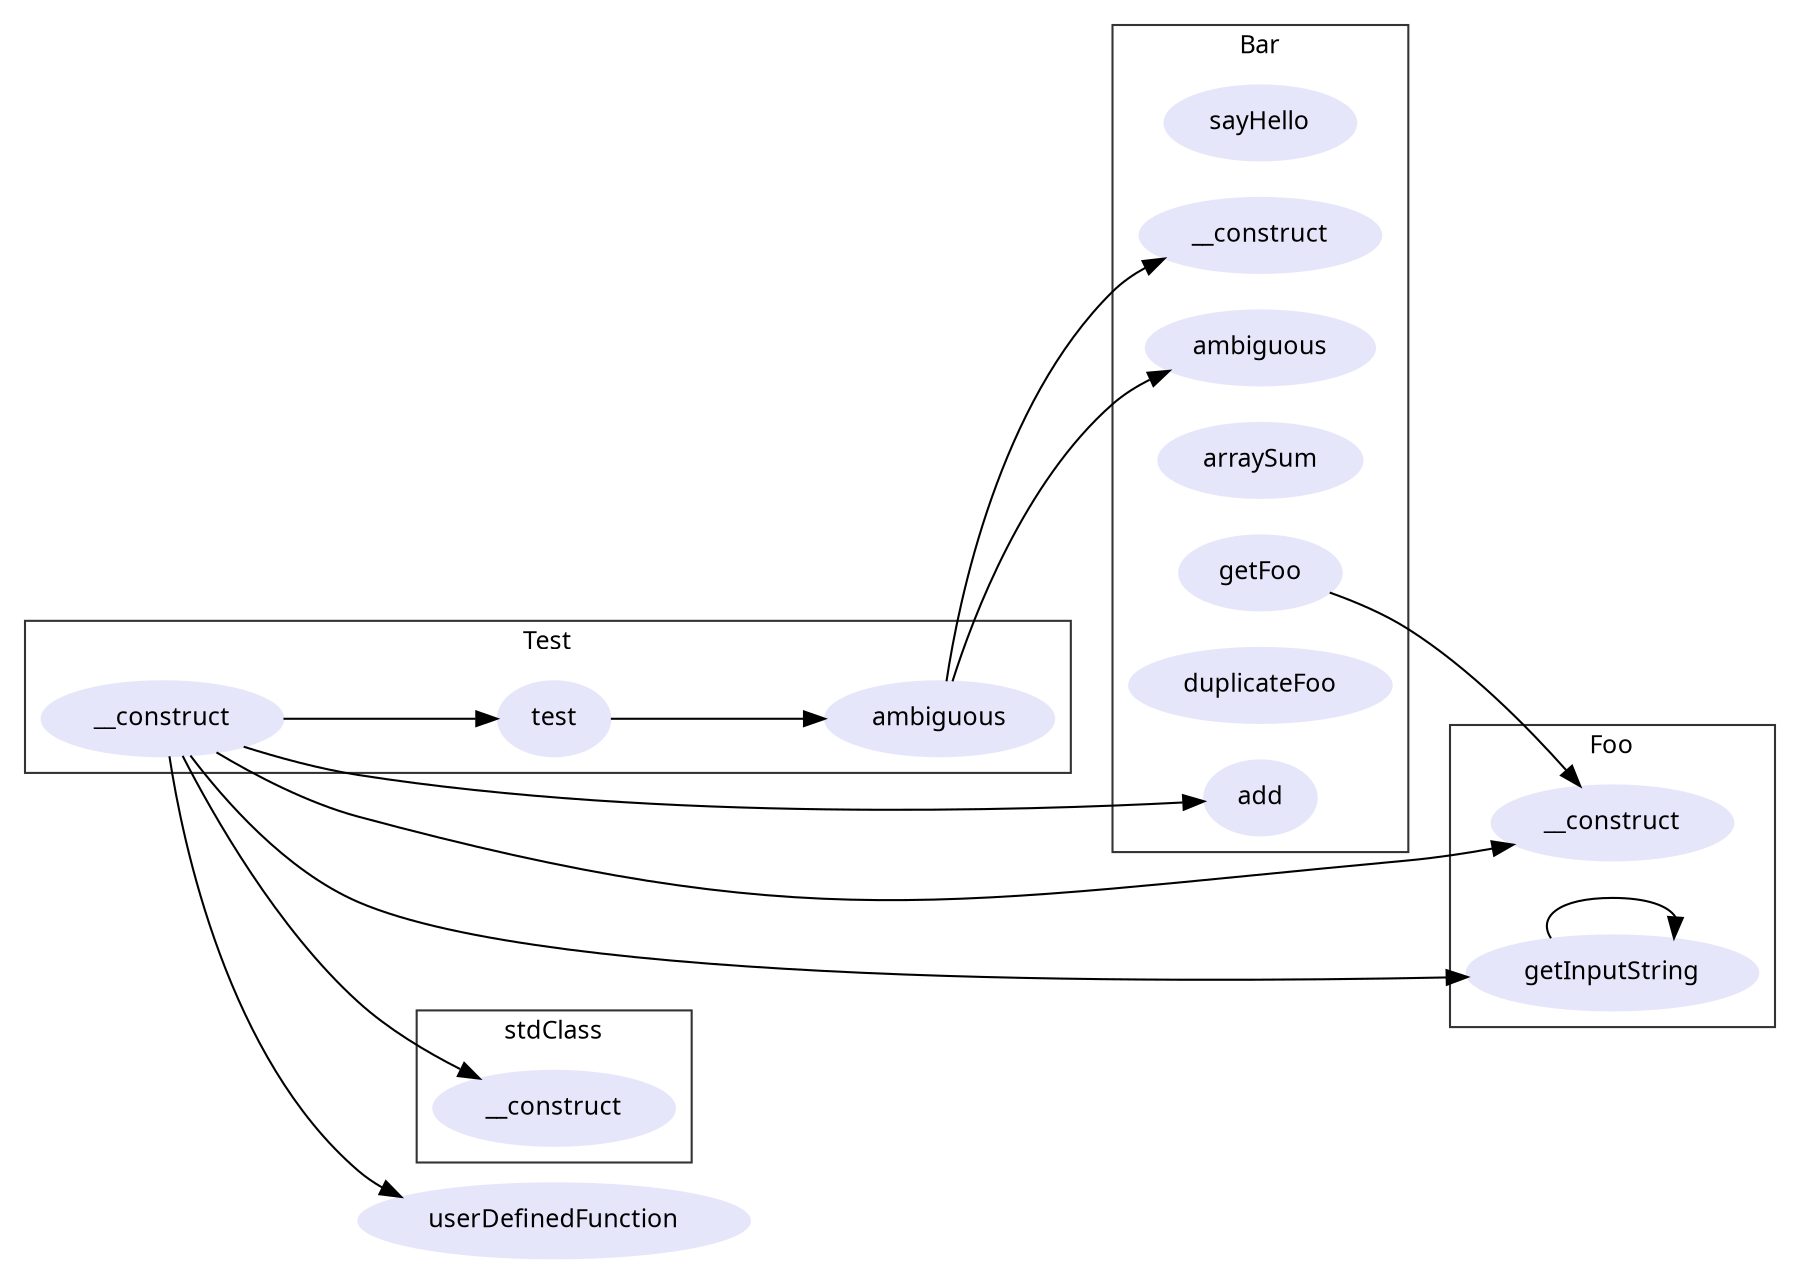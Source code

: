digraph G {
	graph [fontname=Verdana, fontsize=12, rankdir=LR];
	node [label="\N"];
	graph [bb="0,0,864,576"];
	subgraph cluster_Bar {
		graph [label=Bar,
			color=gray20,
			lp="607,556",
			bb="536,168,678,568"];
		"Bar::sayHello()" [label=sayHello, fontname=Verdana, fontsize=12, style=filled, color=lavender, shape=ellipse, pos="607,518", width="1.28", height="0.50"];
		"Bar::ambiguous()" [label=ambiguous, fontname=Verdana, fontsize=12, style=filled, color=lavender, shape=ellipse, pos="607,410", width="1.53", height="0.50"];
		"Bar::add($x, $y)" [label=add, fontname=Verdana, fontsize=12, style=filled, color=lavender, shape=ellipse, pos="607,194", width="0.75", height="0.50"];
		"Bar::arraySum($array)" [label=arraySum, fontname=Verdana, fontsize=12, style=filled, color=lavender, shape=ellipse, pos="607,356", width="1.36", height="0.50"];
		"Bar::getFoo()" [label=getFoo, fontname=Verdana, fontsize=12, style=filled, color=lavender, shape=ellipse, pos="607,302", width="1.08", height="0.50"];
		"Bar::duplicateFoo($inputFoo)" [label=duplicateFoo, fontname=Verdana, fontsize=12, style=filled, color=lavender, shape=ellipse, pos="607,248", width="1.75", height="0.50"];
		"Bar::__construct()" [label=__construct, fontname=Verdana, fontsize=12, style=filled, color=lavender, shape=ellipse, pos="607,464", width="1.61", height="0.50"];
	}
	subgraph cluster_Foo {
		graph [label=Foo,
			color=gray20,
			lp="777,220",
			bb="698,84,856,232"];
		"Foo::__construct()" [label=__construct, fontname=Verdana, fontsize=12, style=filled, color=lavender, shape=ellipse, pos="777,182", width="1.61", height="0.50"];
		"Foo::getInputString()" [label=getInputString, fontname=Verdana, fontsize=12, style=filled, color=lavender, shape=ellipse, pos="777,110", width="1.94", height="0.50"];
		"Foo::getInputString()" -> "Foo::getInputString()" [pos="e,807,127 747,127 741,137 751,146 777,146 794,146 804,142 807,137"];
	}
	subgraph cluster_Test {
		graph [label=Test,
			color=gray20,
			lp="262,328",
			bb="8,264,516,340"];
		"Test::__construct()" [label=__construct, fontname=Verdana, fontsize=12, style=filled, color=lavender, shape=ellipse, pos="75,290", width="1.61", height="0.50"];
		"Test::test($nix, $ar, &$ref, $std, $na, $opt, $def)" [label=test, fontname=Verdana, fontsize=12, style=filled, color=lavender, shape=ellipse, pos="265,290", width="0.75", height="0.50"];
		"Test::ambiguous()" [label=ambiguous, fontname=Verdana, fontsize=12, style=filled, color=lavender, shape=ellipse, pos="452,290", width="1.53", height="0.50"];
		"Test::__construct()" -> "Test::test($nix, $ar, &$ref, $std, $na, $opt, $def)" [pos="e,237,290 134,290 164,290 200,290 227,290"];
		"Test::test($nix, $ar, &$ref, $std, $na, $opt, $def)" -> "Test::ambiguous()" [pos="e,396,290 293,290 317,290 354,290 386,290"];
	}
	subgraph cluster_stdClass {
		graph [label=stdClass,
			color=gray20,
			lp="265,80",
			bb="198,16,332,92"];
		"stdClass::__construct()" [label=__construct, fontname=Verdana, fontsize=12, style=filled, color=lavender, shape=ellipse, pos="265,42", width="1.61", height="0.50"];
	}
	"userDefinedFunction($nix, $ar, &$ref, $std, $na, $opt, $def)" [label=userDefinedFunction, fontname=Verdana, fontsize=12, style=filled, color=lavender, shape=ellipse, pos="265,236", width="2.61", height="0.50"];
	"Bar::getFoo()" -> "Foo::__construct()" [pos="e,762,200 640,292 653,288 667,282 678,275 708,256 736,228 755,208"];
	"Test::__construct()" -> "Foo::__construct()" [pos="e,729,172 83,272 96,244 126,189 170,167 272,117 566,154 678,164 692,166 706,168 719,170"];
	"Test::__construct()" -> "stdClass::__construct()" [pos="e,229,56 80,272 91,235 120,150 170,96 184,82 203,69 220,61"];
	"Test::__construct()" -> "Foo::getInputString()" [pos="e,709,106 80,272 91,239 119,169 170,139 258,88 556,98 699,105"];
	"Test::__construct()" -> "Bar::add($x, $y)" [pos="e,581,189 88,272 105,252 135,219 170,204 309,150 494,173 571,187"];
	"Test::__construct()" -> "userDefinedFunction($nix, $ar, &$ref, $std, $na, $opt, $def)" [pos="e,208,250 116,277 133,272 152,265 170,260 179,258 189,255 198,252"];
	"Test::ambiguous()" -> "Bar::__construct()" [pos="e,563,452 458,308 468,339 494,401 536,437 541,441 547,445 553,448"];
	"Test::ambiguous()" -> "Bar::ambiguous()" [pos="e,566,398 464,308 479,328 506,362 536,383 542,387 549,391 556,394"];
}
